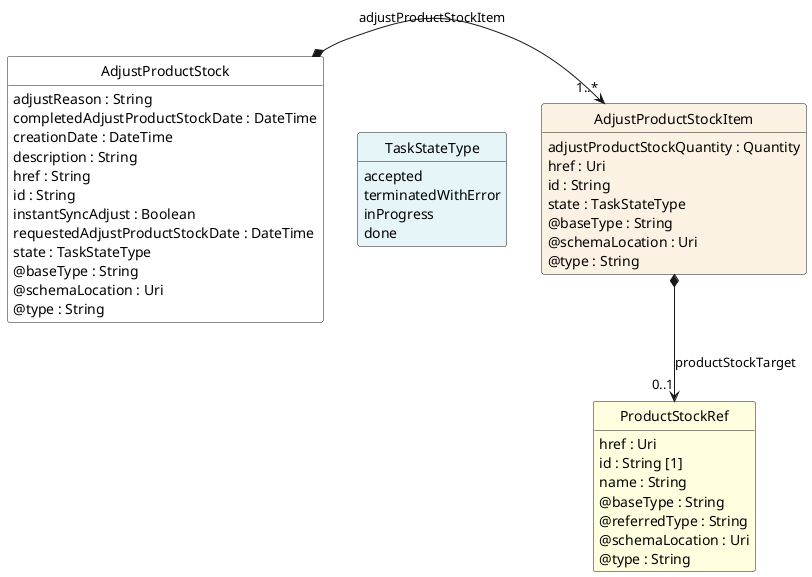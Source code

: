 @startuml
hide circle
hide methods
hide stereotype
show <<Enumeration>> stereotype
skinparam class {
   BackgroundColor<<Enumeration>> #E6F5F7
   BackgroundColor<<Ref>> #FFFFE0
   BackgroundColor<<Pivot>> #FFFFFFF
   BackgroundColor<<SimpleType>> #E2F0DA
   BackgroundColor #FCF2E3
}

class AdjustProductStock <<Pivot>> {
    adjustReason : String
    completedAdjustProductStockDate : DateTime
    creationDate : DateTime
    description : String
    href : String
    id : String
    instantSyncAdjust : Boolean
    requestedAdjustProductStockDate : DateTime
    state : TaskStateType
    @baseType : String
    @schemaLocation : Uri
    @type : String
}

class AdjustProductStockItem  {
    adjustProductStockQuantity : Quantity
    href : Uri
    id : String
    state : TaskStateType
    @baseType : String
    @schemaLocation : Uri
    @type : String
}

class ProductStockRef  <<Ref>> {
    href : Uri
    id : String [1]
    name : String
    @baseType : String
    @referredType : String
    @schemaLocation : Uri
    @type : String
}

class TaskStateType <<Enumeration>> {
    accepted
    terminatedWithError
    inProgress
    done
}

AdjustProductStock *-right-> "1..*" AdjustProductStockItem : adjustProductStockItem

TaskStateType <-left[hidden]- AdjustProductStock

AdjustProductStockItem *-->  "0..1" ProductStockRef : productStockTarget

@enduml